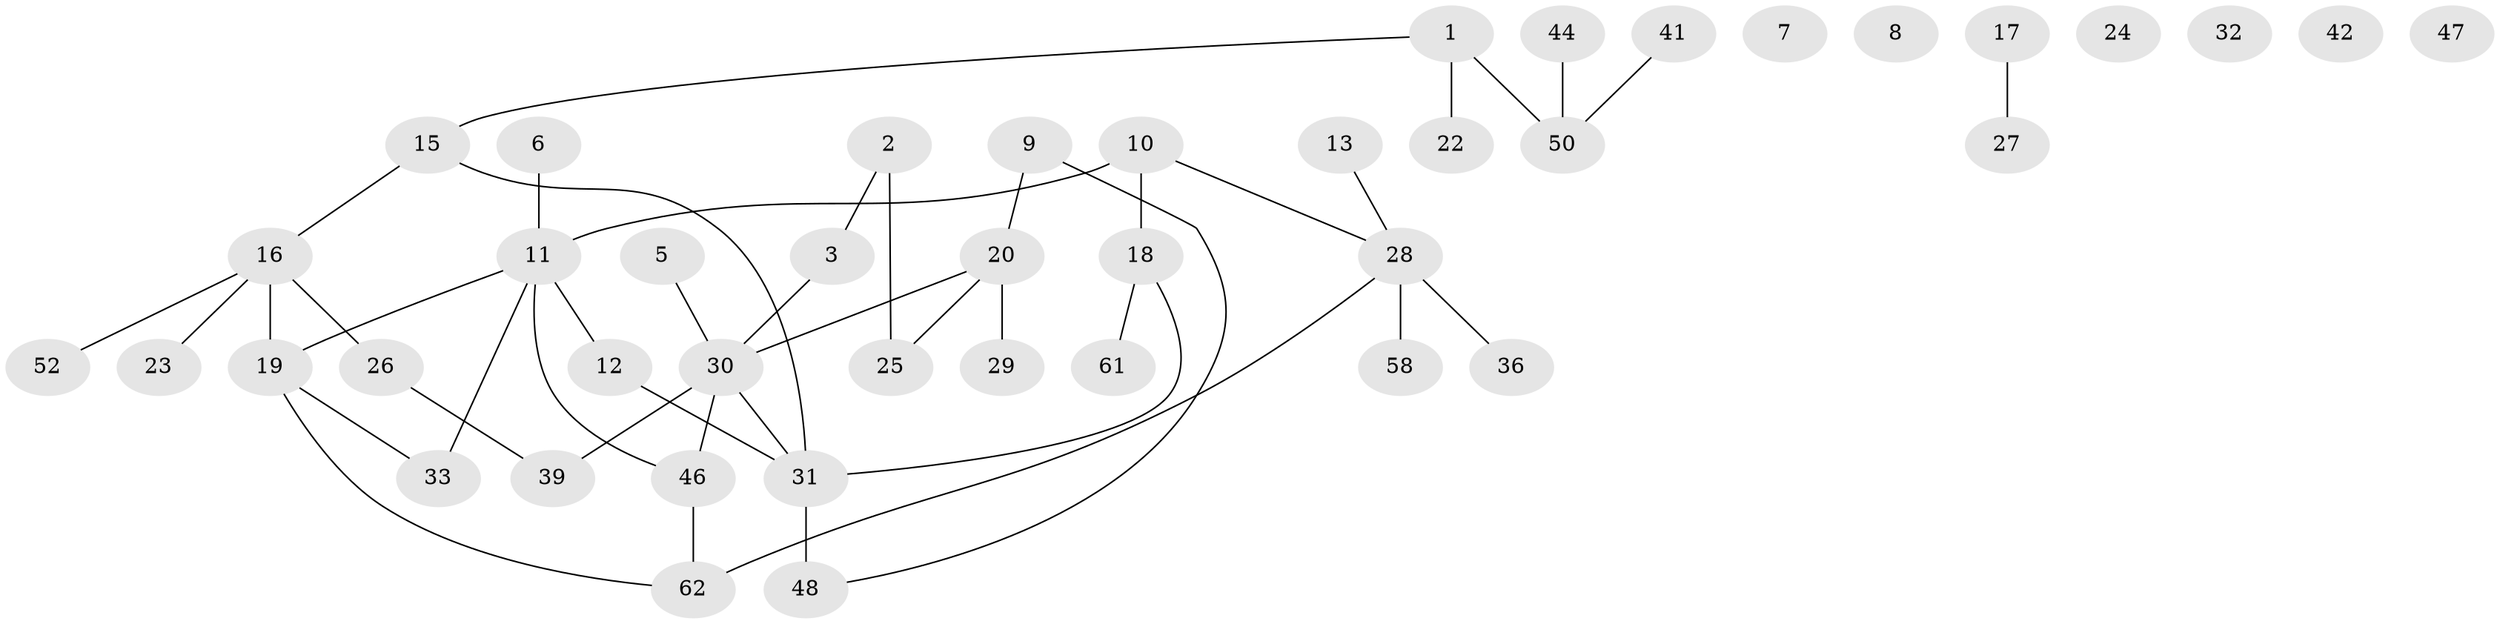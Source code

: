// Generated by graph-tools (version 1.1) at 2025/23/03/03/25 07:23:27]
// undirected, 43 vertices, 44 edges
graph export_dot {
graph [start="1"]
  node [color=gray90,style=filled];
  1 [super="+4"];
  2 [super="+35"];
  3;
  5;
  6 [super="+54"];
  7 [super="+51"];
  8;
  9 [super="+57"];
  10 [super="+63"];
  11 [super="+21"];
  12 [super="+34"];
  13 [super="+14"];
  15 [super="+56"];
  16 [super="+38"];
  17;
  18 [super="+64"];
  19 [super="+53"];
  20 [super="+45"];
  22;
  23;
  24;
  25 [super="+40"];
  26 [super="+60"];
  27;
  28 [super="+37"];
  29;
  30 [super="+43"];
  31 [super="+55"];
  32;
  33 [super="+49"];
  36;
  39;
  41;
  42;
  44;
  46 [super="+59"];
  47;
  48;
  50 [super="+65"];
  52;
  58;
  61;
  62;
  1 -- 15;
  1 -- 50;
  1 -- 22;
  2 -- 3;
  2 -- 25;
  3 -- 30;
  5 -- 30;
  6 -- 11 [weight=2];
  9 -- 48;
  9 -- 20;
  10 -- 11;
  10 -- 28;
  10 -- 18;
  11 -- 19;
  11 -- 46;
  11 -- 33;
  11 -- 12;
  12 -- 31;
  13 -- 28;
  15 -- 31;
  15 -- 16;
  16 -- 26;
  16 -- 52;
  16 -- 19;
  16 -- 23;
  17 -- 27;
  18 -- 61;
  18 -- 31;
  19 -- 62;
  19 -- 33;
  20 -- 30 [weight=2];
  20 -- 25;
  20 -- 29;
  26 -- 39;
  28 -- 36 [weight=2];
  28 -- 58;
  28 -- 62;
  30 -- 39;
  30 -- 46;
  30 -- 31;
  31 -- 48;
  41 -- 50;
  44 -- 50;
  46 -- 62;
}
